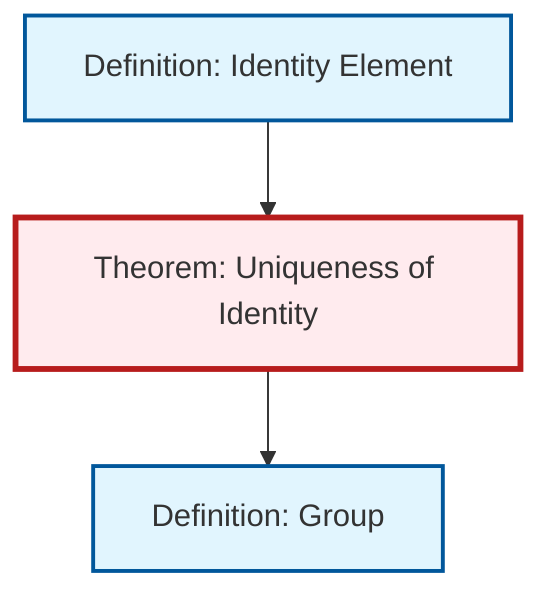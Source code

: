 graph TD
    classDef definition fill:#e1f5fe,stroke:#01579b,stroke-width:2px
    classDef theorem fill:#f3e5f5,stroke:#4a148c,stroke-width:2px
    classDef axiom fill:#fff3e0,stroke:#e65100,stroke-width:2px
    classDef example fill:#e8f5e9,stroke:#1b5e20,stroke-width:2px
    classDef current fill:#ffebee,stroke:#b71c1c,stroke-width:3px
    thm-unique-identity["Theorem: Uniqueness of Identity"]:::theorem
    def-group["Definition: Group"]:::definition
    def-identity-element["Definition: Identity Element"]:::definition
    thm-unique-identity --> def-group
    def-identity-element --> thm-unique-identity
    class thm-unique-identity current